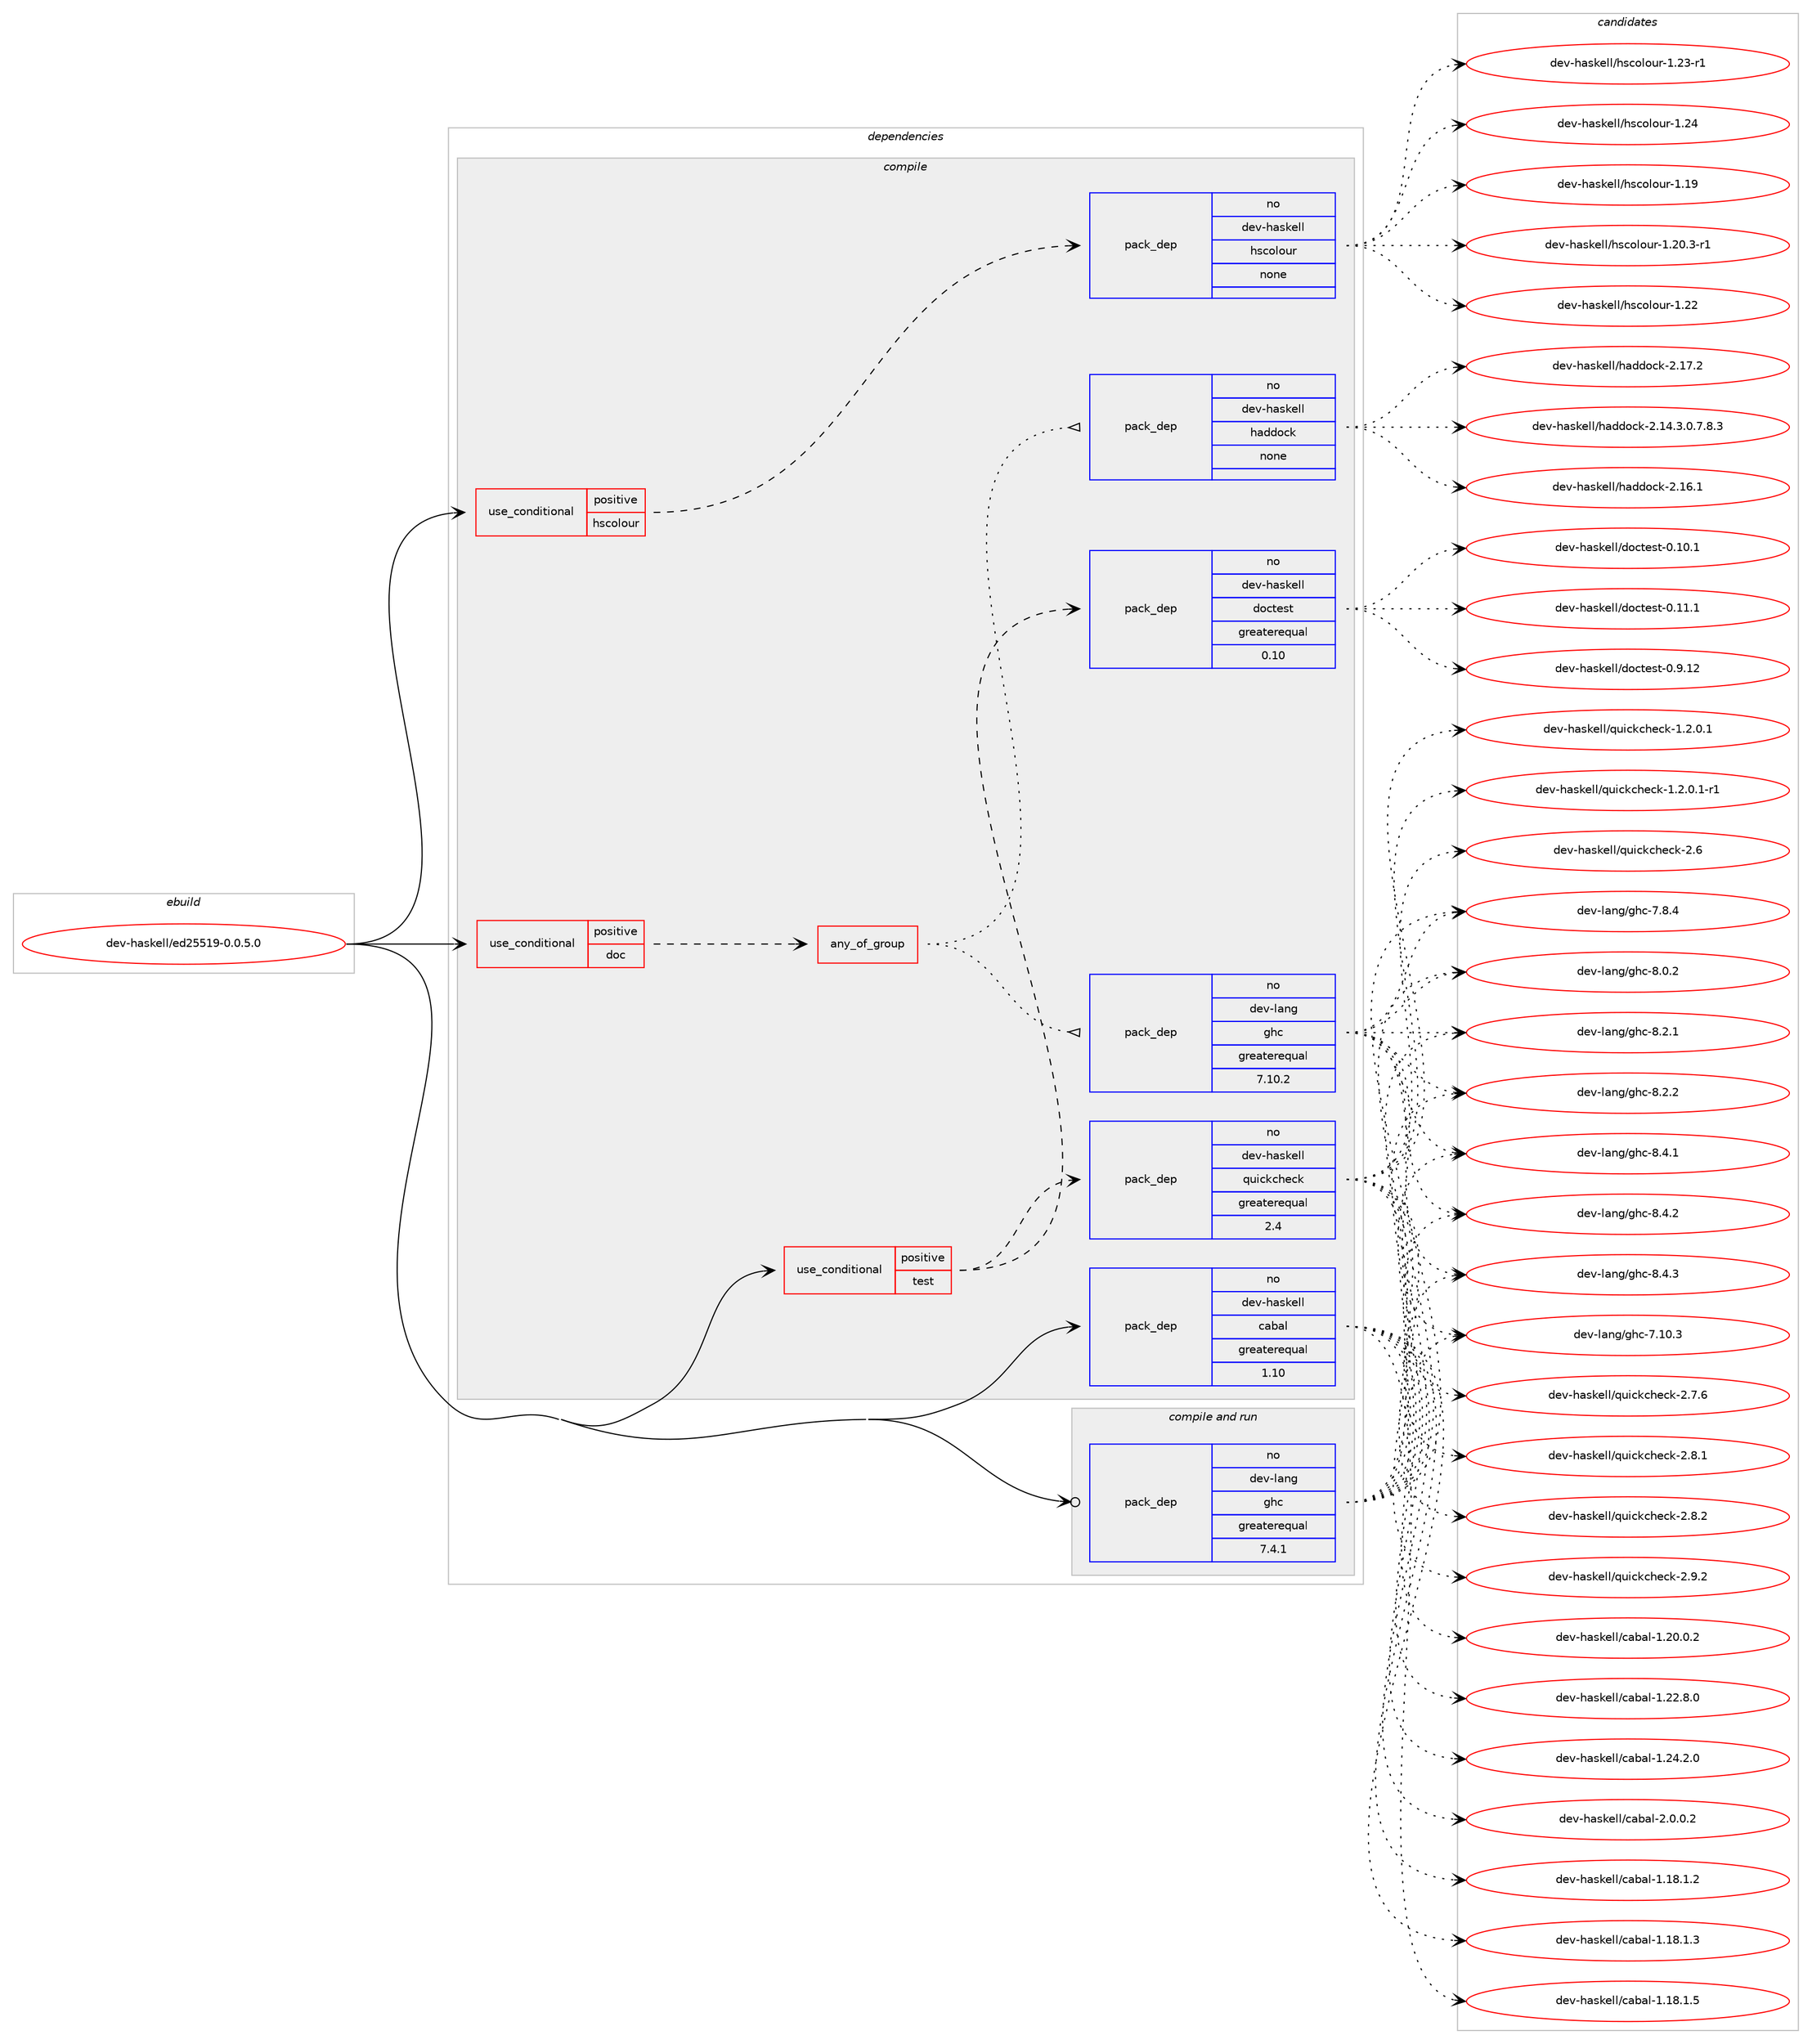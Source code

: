 digraph prolog {

# *************
# Graph options
# *************

newrank=true;
concentrate=true;
compound=true;
graph [rankdir=LR,fontname=Helvetica,fontsize=10,ranksep=1.5];#, ranksep=2.5, nodesep=0.2];
edge  [arrowhead=vee];
node  [fontname=Helvetica,fontsize=10];

# **********
# The ebuild
# **********

subgraph cluster_leftcol {
color=gray;
rank=same;
label=<<i>ebuild</i>>;
id [label="dev-haskell/ed25519-0.0.5.0", color=red, width=4, href="../dev-haskell/ed25519-0.0.5.0.svg"];
}

# ****************
# The dependencies
# ****************

subgraph cluster_midcol {
color=gray;
label=<<i>dependencies</i>>;
subgraph cluster_compile {
fillcolor="#eeeeee";
style=filled;
label=<<i>compile</i>>;
subgraph cond359409 {
dependency1331418 [label=<<TABLE BORDER="0" CELLBORDER="1" CELLSPACING="0" CELLPADDING="4"><TR><TD ROWSPAN="3" CELLPADDING="10">use_conditional</TD></TR><TR><TD>positive</TD></TR><TR><TD>doc</TD></TR></TABLE>>, shape=none, color=red];
subgraph any20822 {
dependency1331419 [label=<<TABLE BORDER="0" CELLBORDER="1" CELLSPACING="0" CELLPADDING="4"><TR><TD CELLPADDING="10">any_of_group</TD></TR></TABLE>>, shape=none, color=red];subgraph pack950635 {
dependency1331420 [label=<<TABLE BORDER="0" CELLBORDER="1" CELLSPACING="0" CELLPADDING="4" WIDTH="220"><TR><TD ROWSPAN="6" CELLPADDING="30">pack_dep</TD></TR><TR><TD WIDTH="110">no</TD></TR><TR><TD>dev-haskell</TD></TR><TR><TD>haddock</TD></TR><TR><TD>none</TD></TR><TR><TD></TD></TR></TABLE>>, shape=none, color=blue];
}
dependency1331419:e -> dependency1331420:w [weight=20,style="dotted",arrowhead="oinv"];
subgraph pack950636 {
dependency1331421 [label=<<TABLE BORDER="0" CELLBORDER="1" CELLSPACING="0" CELLPADDING="4" WIDTH="220"><TR><TD ROWSPAN="6" CELLPADDING="30">pack_dep</TD></TR><TR><TD WIDTH="110">no</TD></TR><TR><TD>dev-lang</TD></TR><TR><TD>ghc</TD></TR><TR><TD>greaterequal</TD></TR><TR><TD>7.10.2</TD></TR></TABLE>>, shape=none, color=blue];
}
dependency1331419:e -> dependency1331421:w [weight=20,style="dotted",arrowhead="oinv"];
}
dependency1331418:e -> dependency1331419:w [weight=20,style="dashed",arrowhead="vee"];
}
id:e -> dependency1331418:w [weight=20,style="solid",arrowhead="vee"];
subgraph cond359410 {
dependency1331422 [label=<<TABLE BORDER="0" CELLBORDER="1" CELLSPACING="0" CELLPADDING="4"><TR><TD ROWSPAN="3" CELLPADDING="10">use_conditional</TD></TR><TR><TD>positive</TD></TR><TR><TD>hscolour</TD></TR></TABLE>>, shape=none, color=red];
subgraph pack950637 {
dependency1331423 [label=<<TABLE BORDER="0" CELLBORDER="1" CELLSPACING="0" CELLPADDING="4" WIDTH="220"><TR><TD ROWSPAN="6" CELLPADDING="30">pack_dep</TD></TR><TR><TD WIDTH="110">no</TD></TR><TR><TD>dev-haskell</TD></TR><TR><TD>hscolour</TD></TR><TR><TD>none</TD></TR><TR><TD></TD></TR></TABLE>>, shape=none, color=blue];
}
dependency1331422:e -> dependency1331423:w [weight=20,style="dashed",arrowhead="vee"];
}
id:e -> dependency1331422:w [weight=20,style="solid",arrowhead="vee"];
subgraph cond359411 {
dependency1331424 [label=<<TABLE BORDER="0" CELLBORDER="1" CELLSPACING="0" CELLPADDING="4"><TR><TD ROWSPAN="3" CELLPADDING="10">use_conditional</TD></TR><TR><TD>positive</TD></TR><TR><TD>test</TD></TR></TABLE>>, shape=none, color=red];
subgraph pack950638 {
dependency1331425 [label=<<TABLE BORDER="0" CELLBORDER="1" CELLSPACING="0" CELLPADDING="4" WIDTH="220"><TR><TD ROWSPAN="6" CELLPADDING="30">pack_dep</TD></TR><TR><TD WIDTH="110">no</TD></TR><TR><TD>dev-haskell</TD></TR><TR><TD>doctest</TD></TR><TR><TD>greaterequal</TD></TR><TR><TD>0.10</TD></TR></TABLE>>, shape=none, color=blue];
}
dependency1331424:e -> dependency1331425:w [weight=20,style="dashed",arrowhead="vee"];
subgraph pack950639 {
dependency1331426 [label=<<TABLE BORDER="0" CELLBORDER="1" CELLSPACING="0" CELLPADDING="4" WIDTH="220"><TR><TD ROWSPAN="6" CELLPADDING="30">pack_dep</TD></TR><TR><TD WIDTH="110">no</TD></TR><TR><TD>dev-haskell</TD></TR><TR><TD>quickcheck</TD></TR><TR><TD>greaterequal</TD></TR><TR><TD>2.4</TD></TR></TABLE>>, shape=none, color=blue];
}
dependency1331424:e -> dependency1331426:w [weight=20,style="dashed",arrowhead="vee"];
}
id:e -> dependency1331424:w [weight=20,style="solid",arrowhead="vee"];
subgraph pack950640 {
dependency1331427 [label=<<TABLE BORDER="0" CELLBORDER="1" CELLSPACING="0" CELLPADDING="4" WIDTH="220"><TR><TD ROWSPAN="6" CELLPADDING="30">pack_dep</TD></TR><TR><TD WIDTH="110">no</TD></TR><TR><TD>dev-haskell</TD></TR><TR><TD>cabal</TD></TR><TR><TD>greaterequal</TD></TR><TR><TD>1.10</TD></TR></TABLE>>, shape=none, color=blue];
}
id:e -> dependency1331427:w [weight=20,style="solid",arrowhead="vee"];
}
subgraph cluster_compileandrun {
fillcolor="#eeeeee";
style=filled;
label=<<i>compile and run</i>>;
subgraph pack950641 {
dependency1331428 [label=<<TABLE BORDER="0" CELLBORDER="1" CELLSPACING="0" CELLPADDING="4" WIDTH="220"><TR><TD ROWSPAN="6" CELLPADDING="30">pack_dep</TD></TR><TR><TD WIDTH="110">no</TD></TR><TR><TD>dev-lang</TD></TR><TR><TD>ghc</TD></TR><TR><TD>greaterequal</TD></TR><TR><TD>7.4.1</TD></TR></TABLE>>, shape=none, color=blue];
}
id:e -> dependency1331428:w [weight=20,style="solid",arrowhead="odotvee"];
}
subgraph cluster_run {
fillcolor="#eeeeee";
style=filled;
label=<<i>run</i>>;
}
}

# **************
# The candidates
# **************

subgraph cluster_choices {
rank=same;
color=gray;
label=<<i>candidates</i>>;

subgraph choice950635 {
color=black;
nodesep=1;
choice1001011184510497115107101108108471049710010011199107455046495246514648465546564651 [label="dev-haskell/haddock-2.14.3.0.7.8.3", color=red, width=4,href="../dev-haskell/haddock-2.14.3.0.7.8.3.svg"];
choice100101118451049711510710110810847104971001001119910745504649544649 [label="dev-haskell/haddock-2.16.1", color=red, width=4,href="../dev-haskell/haddock-2.16.1.svg"];
choice100101118451049711510710110810847104971001001119910745504649554650 [label="dev-haskell/haddock-2.17.2", color=red, width=4,href="../dev-haskell/haddock-2.17.2.svg"];
dependency1331420:e -> choice1001011184510497115107101108108471049710010011199107455046495246514648465546564651:w [style=dotted,weight="100"];
dependency1331420:e -> choice100101118451049711510710110810847104971001001119910745504649544649:w [style=dotted,weight="100"];
dependency1331420:e -> choice100101118451049711510710110810847104971001001119910745504649554650:w [style=dotted,weight="100"];
}
subgraph choice950636 {
color=black;
nodesep=1;
choice1001011184510897110103471031049945554649484651 [label="dev-lang/ghc-7.10.3", color=red, width=4,href="../dev-lang/ghc-7.10.3.svg"];
choice10010111845108971101034710310499455546564652 [label="dev-lang/ghc-7.8.4", color=red, width=4,href="../dev-lang/ghc-7.8.4.svg"];
choice10010111845108971101034710310499455646484650 [label="dev-lang/ghc-8.0.2", color=red, width=4,href="../dev-lang/ghc-8.0.2.svg"];
choice10010111845108971101034710310499455646504649 [label="dev-lang/ghc-8.2.1", color=red, width=4,href="../dev-lang/ghc-8.2.1.svg"];
choice10010111845108971101034710310499455646504650 [label="dev-lang/ghc-8.2.2", color=red, width=4,href="../dev-lang/ghc-8.2.2.svg"];
choice10010111845108971101034710310499455646524649 [label="dev-lang/ghc-8.4.1", color=red, width=4,href="../dev-lang/ghc-8.4.1.svg"];
choice10010111845108971101034710310499455646524650 [label="dev-lang/ghc-8.4.2", color=red, width=4,href="../dev-lang/ghc-8.4.2.svg"];
choice10010111845108971101034710310499455646524651 [label="dev-lang/ghc-8.4.3", color=red, width=4,href="../dev-lang/ghc-8.4.3.svg"];
dependency1331421:e -> choice1001011184510897110103471031049945554649484651:w [style=dotted,weight="100"];
dependency1331421:e -> choice10010111845108971101034710310499455546564652:w [style=dotted,weight="100"];
dependency1331421:e -> choice10010111845108971101034710310499455646484650:w [style=dotted,weight="100"];
dependency1331421:e -> choice10010111845108971101034710310499455646504649:w [style=dotted,weight="100"];
dependency1331421:e -> choice10010111845108971101034710310499455646504650:w [style=dotted,weight="100"];
dependency1331421:e -> choice10010111845108971101034710310499455646524649:w [style=dotted,weight="100"];
dependency1331421:e -> choice10010111845108971101034710310499455646524650:w [style=dotted,weight="100"];
dependency1331421:e -> choice10010111845108971101034710310499455646524651:w [style=dotted,weight="100"];
}
subgraph choice950637 {
color=black;
nodesep=1;
choice100101118451049711510710110810847104115991111081111171144549464957 [label="dev-haskell/hscolour-1.19", color=red, width=4,href="../dev-haskell/hscolour-1.19.svg"];
choice10010111845104971151071011081084710411599111108111117114454946504846514511449 [label="dev-haskell/hscolour-1.20.3-r1", color=red, width=4,href="../dev-haskell/hscolour-1.20.3-r1.svg"];
choice100101118451049711510710110810847104115991111081111171144549465050 [label="dev-haskell/hscolour-1.22", color=red, width=4,href="../dev-haskell/hscolour-1.22.svg"];
choice1001011184510497115107101108108471041159911110811111711445494650514511449 [label="dev-haskell/hscolour-1.23-r1", color=red, width=4,href="../dev-haskell/hscolour-1.23-r1.svg"];
choice100101118451049711510710110810847104115991111081111171144549465052 [label="dev-haskell/hscolour-1.24", color=red, width=4,href="../dev-haskell/hscolour-1.24.svg"];
dependency1331423:e -> choice100101118451049711510710110810847104115991111081111171144549464957:w [style=dotted,weight="100"];
dependency1331423:e -> choice10010111845104971151071011081084710411599111108111117114454946504846514511449:w [style=dotted,weight="100"];
dependency1331423:e -> choice100101118451049711510710110810847104115991111081111171144549465050:w [style=dotted,weight="100"];
dependency1331423:e -> choice1001011184510497115107101108108471041159911110811111711445494650514511449:w [style=dotted,weight="100"];
dependency1331423:e -> choice100101118451049711510710110810847104115991111081111171144549465052:w [style=dotted,weight="100"];
}
subgraph choice950638 {
color=black;
nodesep=1;
choice1001011184510497115107101108108471001119911610111511645484649484649 [label="dev-haskell/doctest-0.10.1", color=red, width=4,href="../dev-haskell/doctest-0.10.1.svg"];
choice1001011184510497115107101108108471001119911610111511645484649494649 [label="dev-haskell/doctest-0.11.1", color=red, width=4,href="../dev-haskell/doctest-0.11.1.svg"];
choice1001011184510497115107101108108471001119911610111511645484657464950 [label="dev-haskell/doctest-0.9.12", color=red, width=4,href="../dev-haskell/doctest-0.9.12.svg"];
dependency1331425:e -> choice1001011184510497115107101108108471001119911610111511645484649484649:w [style=dotted,weight="100"];
dependency1331425:e -> choice1001011184510497115107101108108471001119911610111511645484649494649:w [style=dotted,weight="100"];
dependency1331425:e -> choice1001011184510497115107101108108471001119911610111511645484657464950:w [style=dotted,weight="100"];
}
subgraph choice950639 {
color=black;
nodesep=1;
choice1001011184510497115107101108108471131171059910799104101991074549465046484649 [label="dev-haskell/quickcheck-1.2.0.1", color=red, width=4,href="../dev-haskell/quickcheck-1.2.0.1.svg"];
choice10010111845104971151071011081084711311710599107991041019910745494650464846494511449 [label="dev-haskell/quickcheck-1.2.0.1-r1", color=red, width=4,href="../dev-haskell/quickcheck-1.2.0.1-r1.svg"];
choice10010111845104971151071011081084711311710599107991041019910745504654 [label="dev-haskell/quickcheck-2.6", color=red, width=4,href="../dev-haskell/quickcheck-2.6.svg"];
choice100101118451049711510710110810847113117105991079910410199107455046554654 [label="dev-haskell/quickcheck-2.7.6", color=red, width=4,href="../dev-haskell/quickcheck-2.7.6.svg"];
choice100101118451049711510710110810847113117105991079910410199107455046564649 [label="dev-haskell/quickcheck-2.8.1", color=red, width=4,href="../dev-haskell/quickcheck-2.8.1.svg"];
choice100101118451049711510710110810847113117105991079910410199107455046564650 [label="dev-haskell/quickcheck-2.8.2", color=red, width=4,href="../dev-haskell/quickcheck-2.8.2.svg"];
choice100101118451049711510710110810847113117105991079910410199107455046574650 [label="dev-haskell/quickcheck-2.9.2", color=red, width=4,href="../dev-haskell/quickcheck-2.9.2.svg"];
dependency1331426:e -> choice1001011184510497115107101108108471131171059910799104101991074549465046484649:w [style=dotted,weight="100"];
dependency1331426:e -> choice10010111845104971151071011081084711311710599107991041019910745494650464846494511449:w [style=dotted,weight="100"];
dependency1331426:e -> choice10010111845104971151071011081084711311710599107991041019910745504654:w [style=dotted,weight="100"];
dependency1331426:e -> choice100101118451049711510710110810847113117105991079910410199107455046554654:w [style=dotted,weight="100"];
dependency1331426:e -> choice100101118451049711510710110810847113117105991079910410199107455046564649:w [style=dotted,weight="100"];
dependency1331426:e -> choice100101118451049711510710110810847113117105991079910410199107455046564650:w [style=dotted,weight="100"];
dependency1331426:e -> choice100101118451049711510710110810847113117105991079910410199107455046574650:w [style=dotted,weight="100"];
}
subgraph choice950640 {
color=black;
nodesep=1;
choice10010111845104971151071011081084799979897108454946495646494650 [label="dev-haskell/cabal-1.18.1.2", color=red, width=4,href="../dev-haskell/cabal-1.18.1.2.svg"];
choice10010111845104971151071011081084799979897108454946495646494651 [label="dev-haskell/cabal-1.18.1.3", color=red, width=4,href="../dev-haskell/cabal-1.18.1.3.svg"];
choice10010111845104971151071011081084799979897108454946495646494653 [label="dev-haskell/cabal-1.18.1.5", color=red, width=4,href="../dev-haskell/cabal-1.18.1.5.svg"];
choice10010111845104971151071011081084799979897108454946504846484650 [label="dev-haskell/cabal-1.20.0.2", color=red, width=4,href="../dev-haskell/cabal-1.20.0.2.svg"];
choice10010111845104971151071011081084799979897108454946505046564648 [label="dev-haskell/cabal-1.22.8.0", color=red, width=4,href="../dev-haskell/cabal-1.22.8.0.svg"];
choice10010111845104971151071011081084799979897108454946505246504648 [label="dev-haskell/cabal-1.24.2.0", color=red, width=4,href="../dev-haskell/cabal-1.24.2.0.svg"];
choice100101118451049711510710110810847999798971084550464846484650 [label="dev-haskell/cabal-2.0.0.2", color=red, width=4,href="../dev-haskell/cabal-2.0.0.2.svg"];
dependency1331427:e -> choice10010111845104971151071011081084799979897108454946495646494650:w [style=dotted,weight="100"];
dependency1331427:e -> choice10010111845104971151071011081084799979897108454946495646494651:w [style=dotted,weight="100"];
dependency1331427:e -> choice10010111845104971151071011081084799979897108454946495646494653:w [style=dotted,weight="100"];
dependency1331427:e -> choice10010111845104971151071011081084799979897108454946504846484650:w [style=dotted,weight="100"];
dependency1331427:e -> choice10010111845104971151071011081084799979897108454946505046564648:w [style=dotted,weight="100"];
dependency1331427:e -> choice10010111845104971151071011081084799979897108454946505246504648:w [style=dotted,weight="100"];
dependency1331427:e -> choice100101118451049711510710110810847999798971084550464846484650:w [style=dotted,weight="100"];
}
subgraph choice950641 {
color=black;
nodesep=1;
choice1001011184510897110103471031049945554649484651 [label="dev-lang/ghc-7.10.3", color=red, width=4,href="../dev-lang/ghc-7.10.3.svg"];
choice10010111845108971101034710310499455546564652 [label="dev-lang/ghc-7.8.4", color=red, width=4,href="../dev-lang/ghc-7.8.4.svg"];
choice10010111845108971101034710310499455646484650 [label="dev-lang/ghc-8.0.2", color=red, width=4,href="../dev-lang/ghc-8.0.2.svg"];
choice10010111845108971101034710310499455646504649 [label="dev-lang/ghc-8.2.1", color=red, width=4,href="../dev-lang/ghc-8.2.1.svg"];
choice10010111845108971101034710310499455646504650 [label="dev-lang/ghc-8.2.2", color=red, width=4,href="../dev-lang/ghc-8.2.2.svg"];
choice10010111845108971101034710310499455646524649 [label="dev-lang/ghc-8.4.1", color=red, width=4,href="../dev-lang/ghc-8.4.1.svg"];
choice10010111845108971101034710310499455646524650 [label="dev-lang/ghc-8.4.2", color=red, width=4,href="../dev-lang/ghc-8.4.2.svg"];
choice10010111845108971101034710310499455646524651 [label="dev-lang/ghc-8.4.3", color=red, width=4,href="../dev-lang/ghc-8.4.3.svg"];
dependency1331428:e -> choice1001011184510897110103471031049945554649484651:w [style=dotted,weight="100"];
dependency1331428:e -> choice10010111845108971101034710310499455546564652:w [style=dotted,weight="100"];
dependency1331428:e -> choice10010111845108971101034710310499455646484650:w [style=dotted,weight="100"];
dependency1331428:e -> choice10010111845108971101034710310499455646504649:w [style=dotted,weight="100"];
dependency1331428:e -> choice10010111845108971101034710310499455646504650:w [style=dotted,weight="100"];
dependency1331428:e -> choice10010111845108971101034710310499455646524649:w [style=dotted,weight="100"];
dependency1331428:e -> choice10010111845108971101034710310499455646524650:w [style=dotted,weight="100"];
dependency1331428:e -> choice10010111845108971101034710310499455646524651:w [style=dotted,weight="100"];
}
}

}
